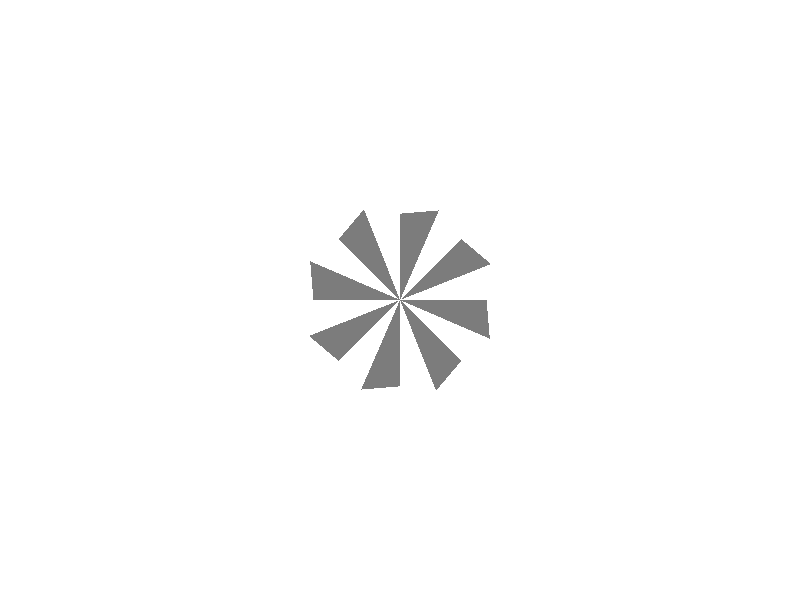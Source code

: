 #include "colors.inc"
  background{White}
  camera {
    
    location <0,0,-14>
    look_at <0,0,0>
  }
  light_source { <10, 20, -10> color White }  
  
  
  #declare fan = union{
  #declare fan1 = union{
  #declare i = 0;
  #while(i<360)
  triangle{<0,0,0>,<0,2,0>,<1,2,0> texture{pigment{White*0.2}}  rotate <0,30,0> rotate <0,0,i>}
 
  #declare i = i + 45;
  #end
  };
  
  object{
  fan1 
   translate <0,0,-0.1>
  }
  
  
  torus{
  1.9,0.1   
  rotate<90,0,0>
  scale <1.3,1.3,10.3>
  texture{pigment{White}}} 
  };
  
  
  object{
  fan  
  }    
  
  
  
  
  
  
 